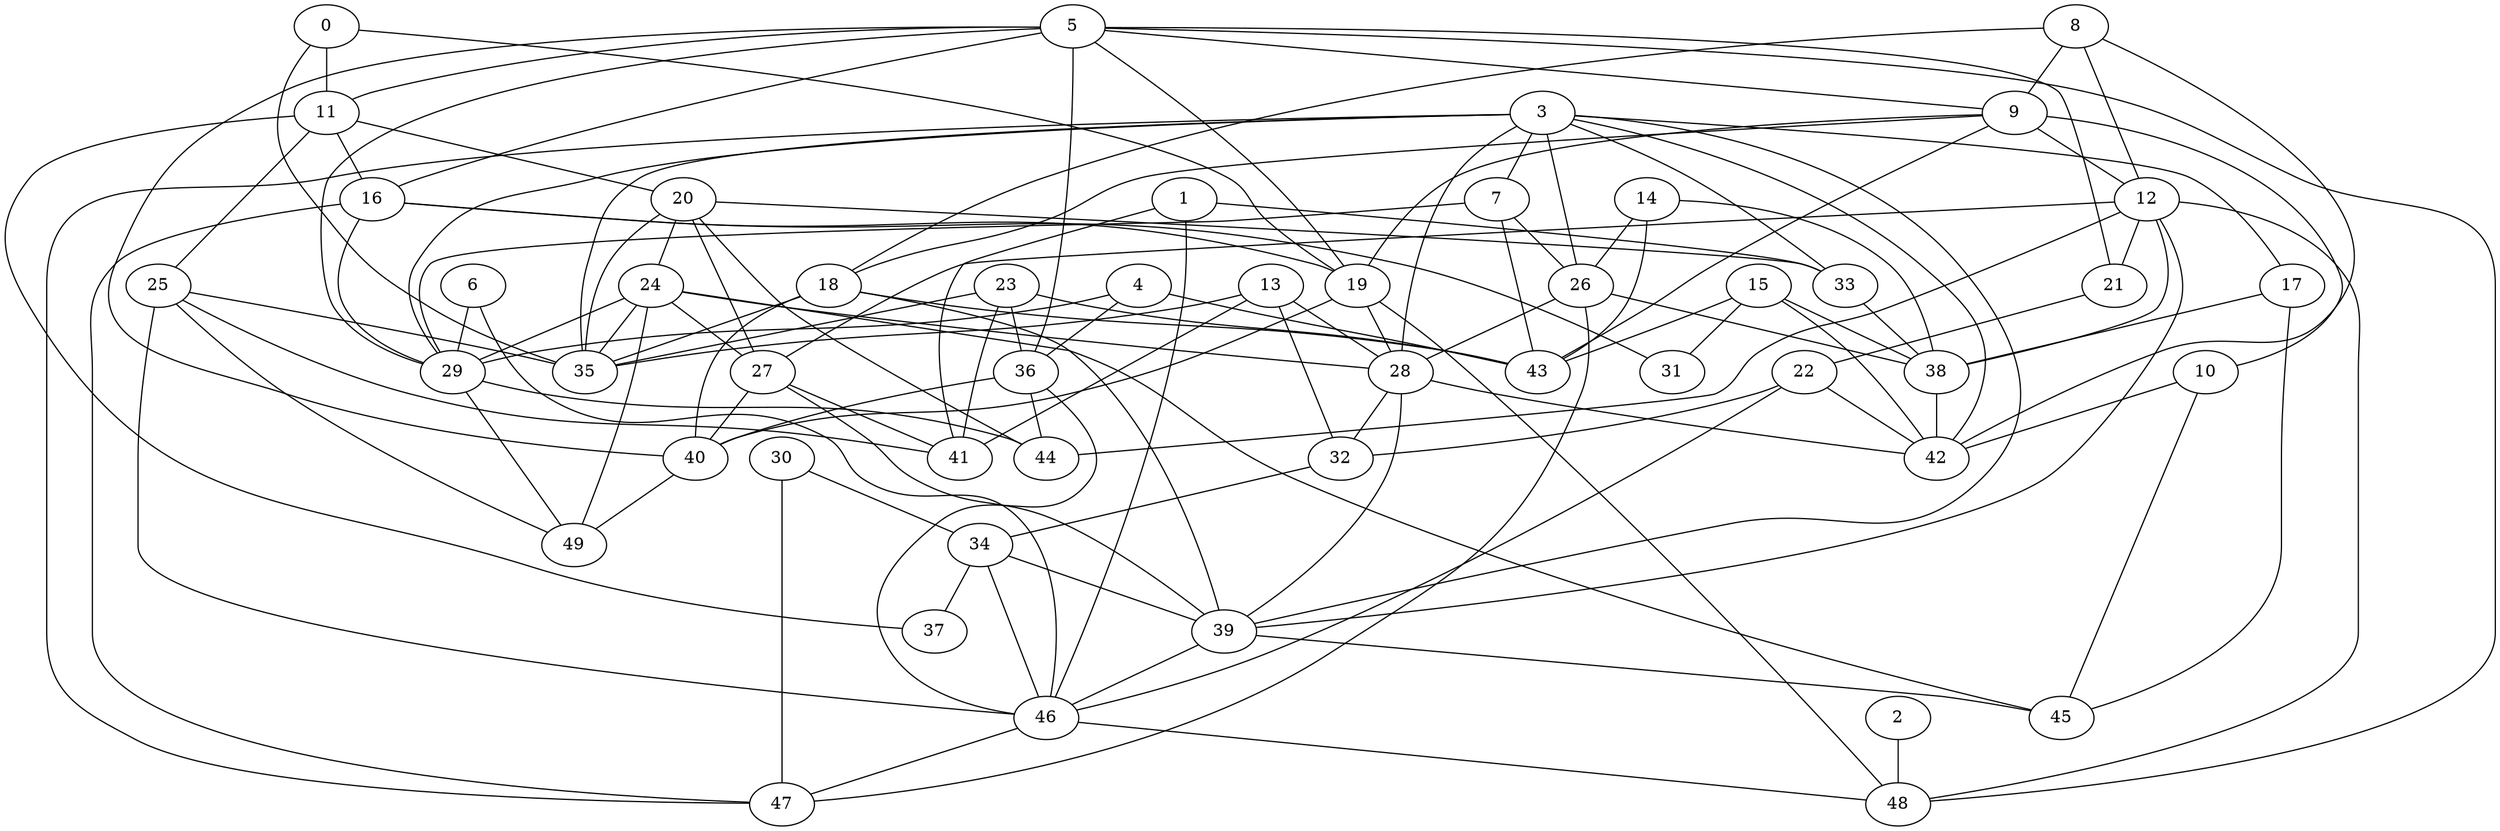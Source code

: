graph Con_Graph1{
	0 -- 11 ;
	0 -- 19 ;
	0 -- 35 ;
	1 -- 33 ;
	1 -- 41 ;
	1 -- 46 ;
	2 -- 48 ;
	3 -- 7 ;
	3 -- 17 ;
	3 -- 26 ;
	3 -- 28 ;
	3 -- 29 ;
	3 -- 33 ;
	3 -- 35 ;
	3 -- 39 ;
	3 -- 42 ;
	3 -- 47 ;
	4 -- 29 ;
	4 -- 36 ;
	4 -- 43 ;
	5 -- 9 ;
	5 -- 11 ;
	5 -- 16 ;
	5 -- 19 ;
	5 -- 21 ;
	5 -- 29 ;
	5 -- 36 ;
	5 -- 40 ;
	5 -- 48 ;
	6 -- 29 ;
	6 -- 46 ;
	7 -- 26 ;
	7 -- 29 ;
	7 -- 43 ;
	8 -- 9 ;
	8 -- 12 ;
	8 -- 18 ;
	8 -- 42 ;
	9 -- 10 ;
	9 -- 12 ;
	9 -- 18 ;
	9 -- 19 ;
	9 -- 43 ;
	10 -- 42 ;
	10 -- 45 ;
	11 -- 16 ;
	11 -- 20 ;
	11 -- 25 ;
	11 -- 37 ;
	12 -- 21 ;
	12 -- 27 ;
	12 -- 38 ;
	12 -- 39 ;
	12 -- 44 ;
	12 -- 48 ;
	13 -- 28 ;
	13 -- 32 ;
	13 -- 35 ;
	13 -- 41 ;
	14 -- 26 ;
	14 -- 38 ;
	14 -- 43 ;
	15 -- 31 ;
	15 -- 38 ;
	15 -- 42 ;
	15 -- 43 ;
	16 -- 19 ;
	16 -- 29 ;
	16 -- 31 ;
	16 -- 47 ;
	17 -- 38 ;
	17 -- 45 ;
	18 -- 35 ;
	18 -- 39 ;
	18 -- 40 ;
	18 -- 43 ;
	19 -- 28 ;
	19 -- 40 ;
	19 -- 48 ;
	20 -- 24 ;
	20 -- 27 ;
	20 -- 33 ;
	20 -- 35 ;
	20 -- 44 ;
	21 -- 22 ;
	22 -- 32 ;
	22 -- 42 ;
	22 -- 46 ;
	23 -- 35 ;
	23 -- 36 ;
	23 -- 41 ;
	23 -- 43 ;
	24 -- 27 ;
	24 -- 28 ;
	24 -- 29 ;
	24 -- 35 ;
	24 -- 45 ;
	24 -- 49 ;
	25 -- 35 ;
	25 -- 41 ;
	25 -- 46 ;
	25 -- 49 ;
	26 -- 28 ;
	26 -- 38 ;
	26 -- 47 ;
	27 -- 39 ;
	27 -- 40 ;
	27 -- 41 ;
	28 -- 32 ;
	28 -- 39 ;
	28 -- 42 ;
	29 -- 44 ;
	29 -- 49 ;
	30 -- 34 ;
	30 -- 47 ;
	31
	32 -- 34 ;
	33 -- 38 ;
	34 -- 37 ;
	34 -- 39 ;
	34 -- 46 ;
	35
	36 -- 40 ;
	36 -- 44 ;
	36 -- 46 ;
	37
	38 -- 42 ;
	39 -- 45 ;
	39 -- 46 ;
	40 -- 49 ;
	41
	42
	43
	44
	45
	46 -- 47 ;
	46 -- 48 ;
	47
	48
	49
}
